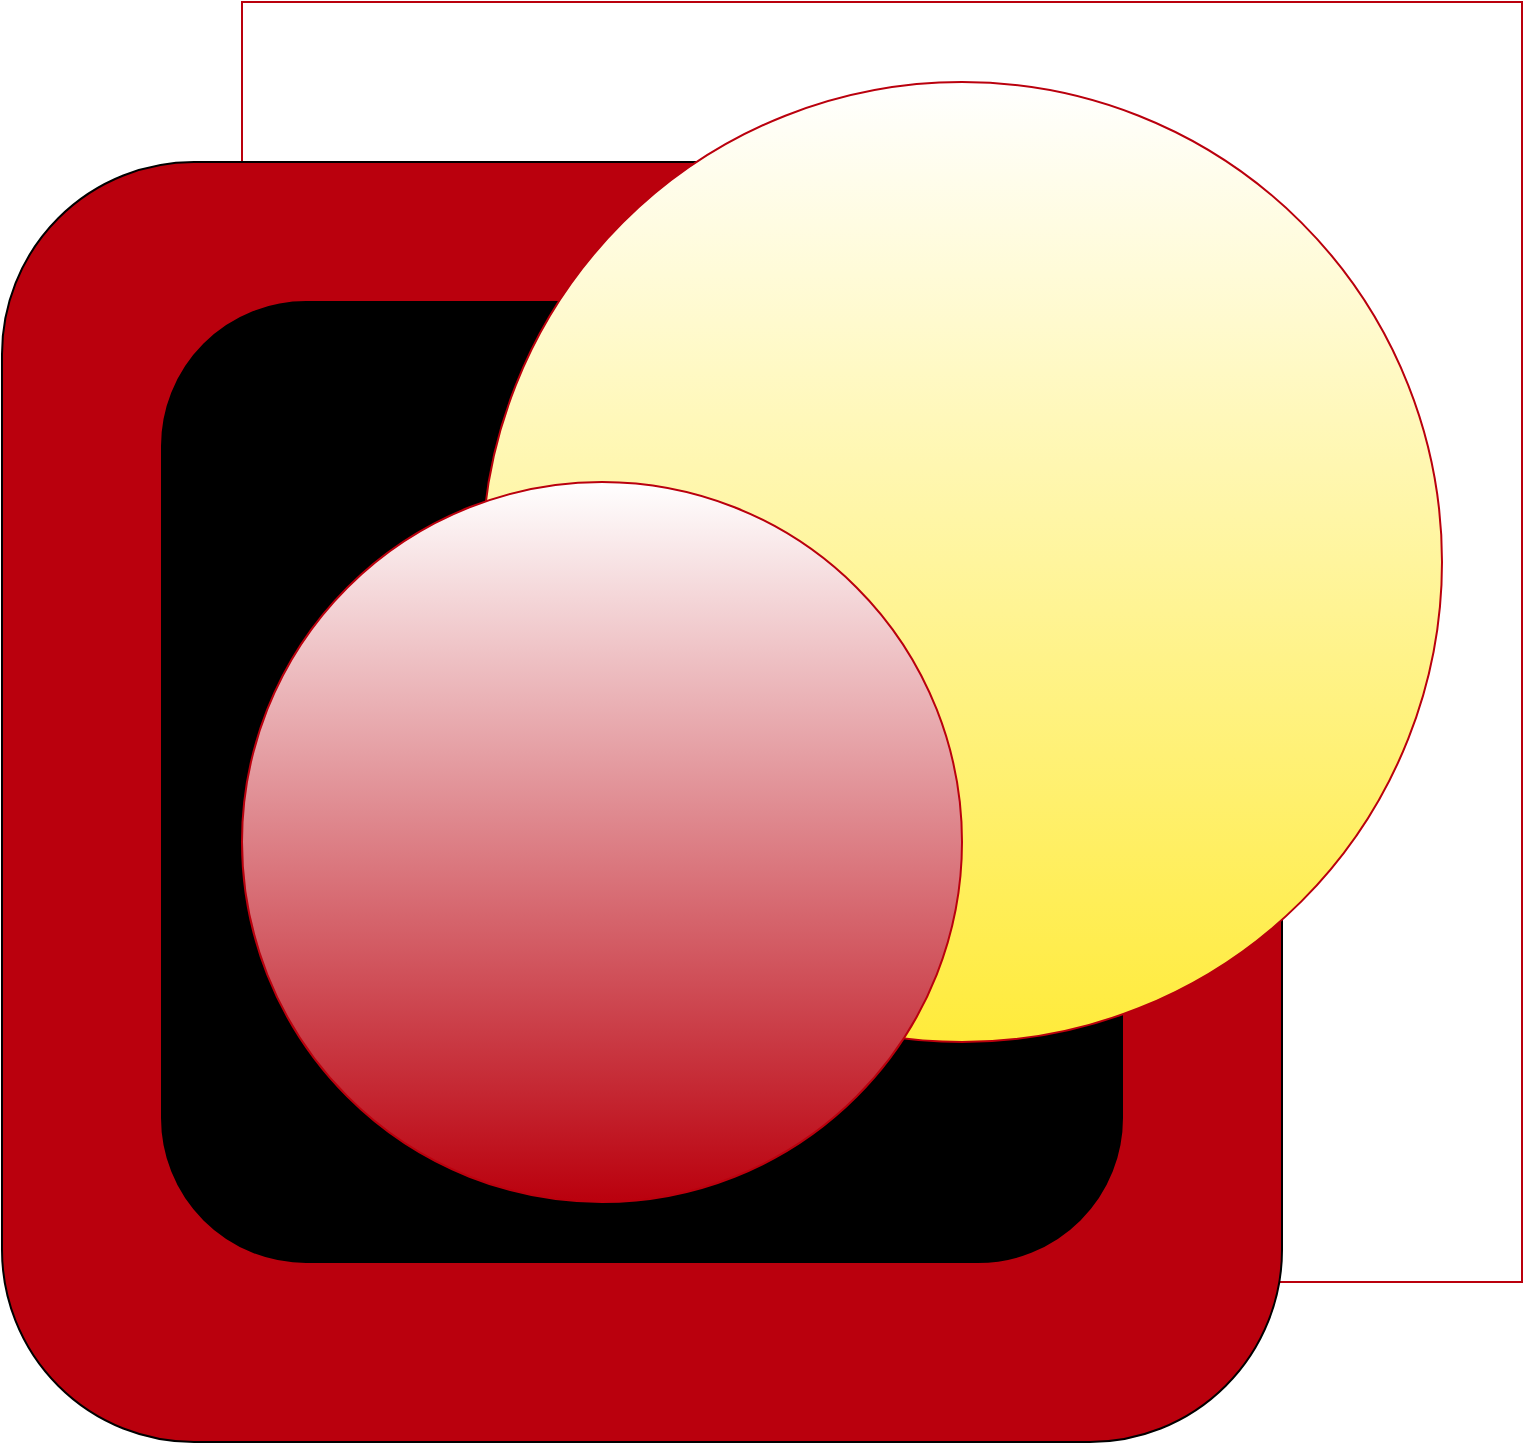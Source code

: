 <mxfile version="13.6.3" type="device"><diagram id="7rpOX-sNF7woTAReputx" name="Page-1"><mxGraphModel dx="1608" dy="1158" grid="1" gridSize="10" guides="1" tooltips="1" connect="1" arrows="1" fold="1" page="1" pageScale="1" pageWidth="827" pageHeight="1169" math="0" shadow="0"><root><mxCell id="0"/><mxCell id="1" parent="0"/><mxCell id="J3dSM1kS58ggIx-NgPn5-5" value="" style="whiteSpace=wrap;html=1;aspect=fixed;fillColor=#FFFFFF;strokeColor=#BA000D;rounded=0;" parent="1" vertex="1"><mxGeometry x="160" y="120" width="640" height="640" as="geometry"/></mxCell><mxCell id="J3dSM1kS58ggIx-NgPn5-4" value="" style="whiteSpace=wrap;html=1;aspect=fixed;fillColor=#ba000d;shadow=0;rounded=1;" parent="1" vertex="1"><mxGeometry x="40" y="200" width="640" height="640" as="geometry"/></mxCell><mxCell id="J3dSM1kS58ggIx-NgPn5-1" value="" style="whiteSpace=wrap;html=1;aspect=fixed;fillColor=#000000;rounded=1;glass=0;shadow=0;sketch=0;" parent="1" vertex="1"><mxGeometry x="120" y="270" width="480" height="480" as="geometry"/></mxCell><mxCell id="J3dSM1kS58ggIx-NgPn5-3" value="" style="ellipse;whiteSpace=wrap;html=1;aspect=fixed;gradientColor=#ffeb3b;strokeColor=#BA000D;shadow=0;" parent="1" vertex="1"><mxGeometry x="280" y="160" width="480" height="480" as="geometry"/></mxCell><mxCell id="J3dSM1kS58ggIx-NgPn5-2" value="" style="ellipse;whiteSpace=wrap;html=1;aspect=fixed;gradientColor=#BA000D;strokeColor=#BA000D;shadow=0;" parent="1" vertex="1"><mxGeometry x="160" y="360" width="360" height="360" as="geometry"/></mxCell></root></mxGraphModel></diagram></mxfile>